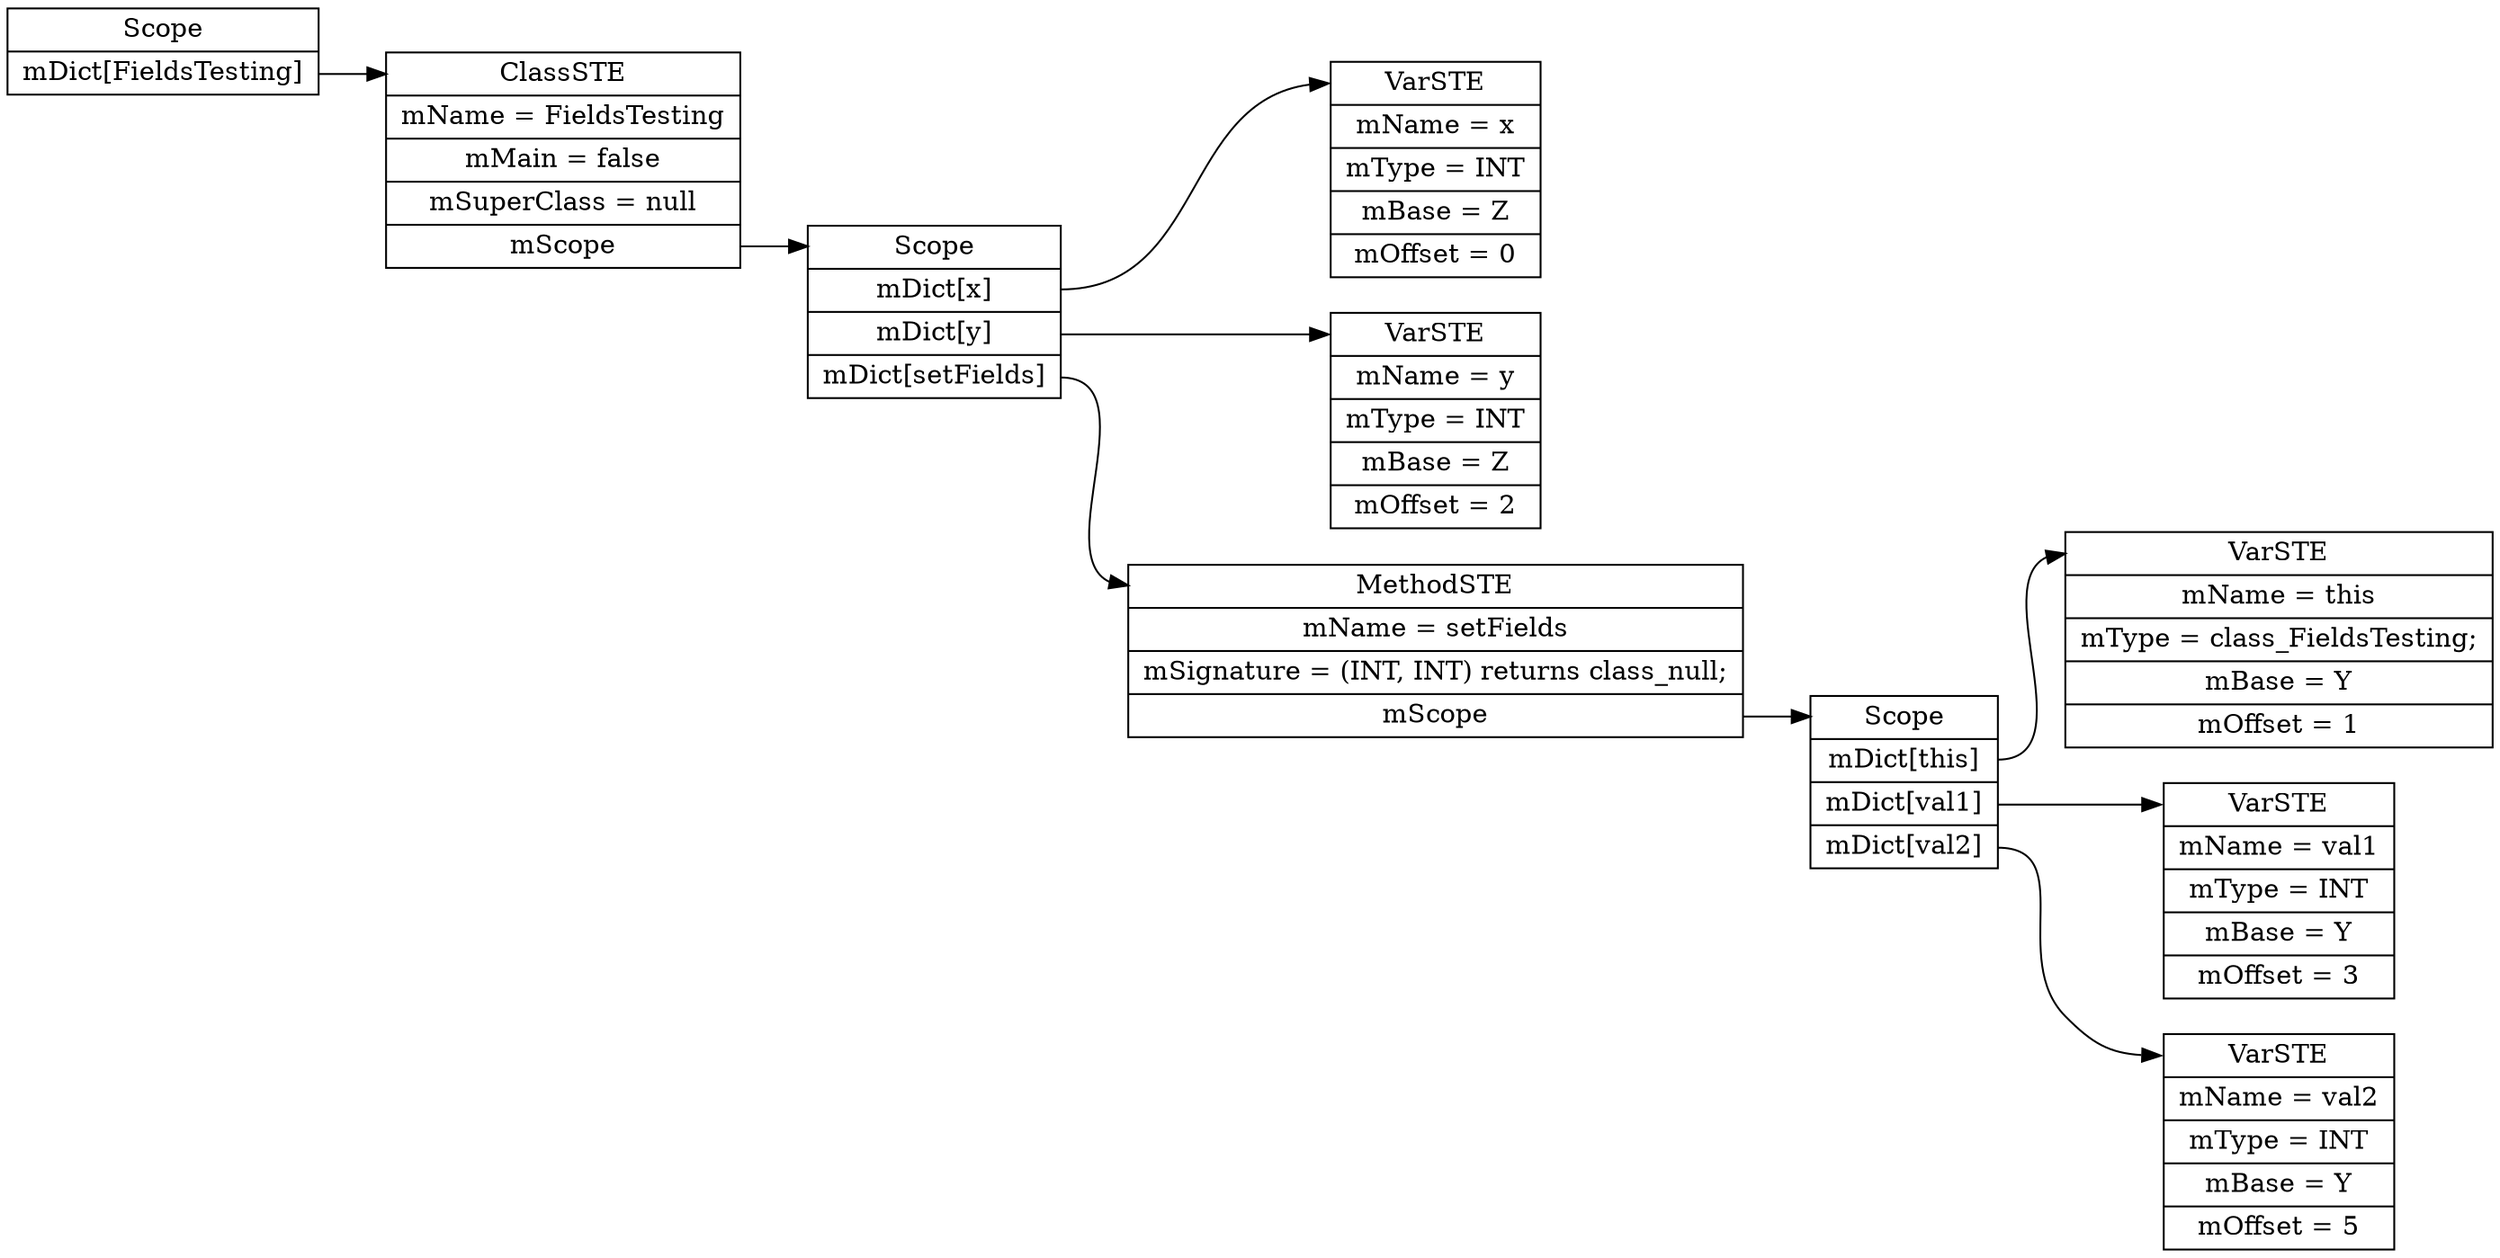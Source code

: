 digraph SymTable {
	graph [rankdir="LR"];
	node [shape=record];
	0 [label=" <f0> Scope | <f1> mDict\[FieldsTesting\] "];
	0:<f1> -> 1:<f0>;
	1 [label=" <f0> ClassSTE | <f1> mName = FieldsTesting| <f2> mMain = false| <f3> mSuperClass = null| <f4> mScope "];
	1:<f4> -> 2:<f0>;
	2 [label=" <f0> Scope | <f1> mDict\[x\] | <f2> mDict\[y\] | <f3> mDict\[setFields\] "];
	2:<f1> -> 3:<f0>;
	3 [label=" <f0> VarSTE | <f1> mName = x| <f2> mType = INT| <f3> mBase = Z| <f4> mOffset = 0"];
	2:<f2> -> 4:<f0>;
	4 [label=" <f0> VarSTE | <f1> mName = y| <f2> mType = INT| <f3> mBase = Z| <f4> mOffset = 2"];
	2:<f3> -> 5:<f0>;
	5 [label=" <f0> MethodSTE | <f1> mName = setFields| <f2> mSignature = (INT, INT) returns class_null;| <f3> mScope "];
	5:<f3> -> 6:<f0>;
	6 [label=" <f0> Scope | <f1> mDict\[this\] | <f2> mDict\[val1\] | <f3> mDict\[val2\] "];
	6:<f1> -> 7:<f0>;
	7 [label=" <f0> VarSTE | <f1> mName = this| <f2> mType = class_FieldsTesting;| <f3> mBase = Y| <f4> mOffset = 1"];
	6:<f2> -> 8:<f0>;
	8 [label=" <f0> VarSTE | <f1> mName = val1| <f2> mType = INT| <f3> mBase = Y| <f4> mOffset = 3"];
	6:<f3> -> 9:<f0>;
	9 [label=" <f0> VarSTE | <f1> mName = val2| <f2> mType = INT| <f3> mBase = Y| <f4> mOffset = 5"];
}
